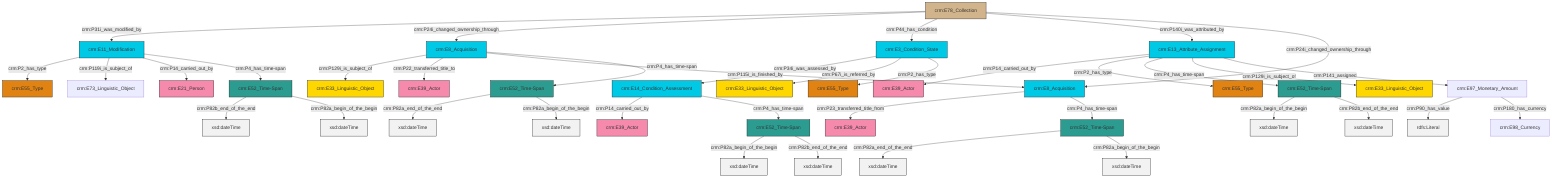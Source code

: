 graph TD
classDef Literal fill:#f2f2f2,stroke:#000000;
classDef CRM_Entity fill:#FFFFFF,stroke:#000000;
classDef Temporal_Entity fill:#00C9E6, stroke:#000000;
classDef Type fill:#E18312, stroke:#000000;
classDef Time-Span fill:#2C9C91, stroke:#000000;
classDef Appellation fill:#FFEB7F, stroke:#000000;
classDef Place fill:#008836, stroke:#000000;
classDef Persistent_Item fill:#B266B2, stroke:#000000;
classDef Conceptual_Object fill:#FFD700, stroke:#000000;
classDef Physical_Thing fill:#D2B48C, stroke:#000000;
classDef Actor fill:#f58aad, stroke:#000000;
classDef PC_Classes fill:#4ce600, stroke:#000000;
classDef Multi fill:#cccccc,stroke:#000000;

0["crm:E52_Time-Span"]:::Time-Span -->|crm:P82a_begin_of_the_begin| 1[xsd:dateTime]:::Literal
4["crm:E78_Collection"]:::Physical_Thing -->|crm:P31i_was_modified_by| 5["crm:E11_Modification"]:::Temporal_Entity
8["crm:E52_Time-Span"]:::Time-Span -->|crm:P82a_end_of_the_end| 9[xsd:dateTime]:::Literal
12["crm:E14_Condition_Assessment"]:::Temporal_Entity -->|crm:P14_carried_out_by| 13["crm:E39_Actor"]:::Actor
10["crm:E3_Condition_State"]:::Temporal_Entity -->|crm:P34i_was_assessed_by| 12["crm:E14_Condition_Assessment"]:::Temporal_Entity
19["crm:E13_Attribute_Assignment"]:::Temporal_Entity -->|crm:P14_carried_out_by| 20["crm:E39_Actor"]:::Actor
22["crm:E52_Time-Span"]:::Time-Span -->|crm:P82a_begin_of_the_begin| 23[xsd:dateTime]:::Literal
5["crm:E11_Modification"]:::Temporal_Entity -->|crm:P2_has_type| 26["crm:E55_Type"]:::Type
5["crm:E11_Modification"]:::Temporal_Entity -->|crm:P119i_is_subject_of| 30["crm:E73_Linguistic_Object"]:::Default
19["crm:E13_Attribute_Assignment"]:::Temporal_Entity -->|crm:P2_has_type| 31["crm:E55_Type"]:::Type
32["crm:E8_Acquisition"]:::Temporal_Entity -->|crm:P23_transferred_title_from| 24["crm:E39_Actor"]:::Actor
15["crm:E8_Acquisition"]:::Temporal_Entity -->|crm:P129i_is_subject_of| 33["crm:E33_Linguistic_Object"]:::Conceptual_Object
37["crm:E97_Monetary_Amount"]:::Default -->|crm:P90_has_value| 41[rdfs:Literal]:::Literal
15["crm:E8_Acquisition"]:::Temporal_Entity -->|crm:P22_transferred_title_to| 39["crm:E39_Actor"]:::Actor
2["crm:E52_Time-Span"]:::Time-Span -->|crm:P82b_end_of_the_end| 43[xsd:dateTime]:::Literal
6["crm:E52_Time-Span"]:::Time-Span -->|crm:P82a_end_of_the_end| 44[xsd:dateTime]:::Literal
19["crm:E13_Attribute_Assignment"]:::Temporal_Entity -->|crm:P4_has_time-span| 0["crm:E52_Time-Span"]:::Time-Span
32["crm:E8_Acquisition"]:::Temporal_Entity -->|crm:P4_has_time-span| 8["crm:E52_Time-Span"]:::Time-Span
10["crm:E3_Condition_State"]:::Temporal_Entity -->|crm:P67i_is_referred_by| 46["crm:E33_Linguistic_Object"]:::Conceptual_Object
19["crm:E13_Attribute_Assignment"]:::Temporal_Entity -->|crm:P129i_is_subject_of| 47["crm:E33_Linguistic_Object"]:::Conceptual_Object
19["crm:E13_Attribute_Assignment"]:::Temporal_Entity -->|crm:P141_assigned| 37["crm:E97_Monetary_Amount"]:::Default
4["crm:E78_Collection"]:::Physical_Thing -->|crm:P24i_changed_ownership_through| 15["crm:E8_Acquisition"]:::Temporal_Entity
4["crm:E78_Collection"]:::Physical_Thing -->|crm:P44_has_condition| 10["crm:E3_Condition_State"]:::Temporal_Entity
15["crm:E8_Acquisition"]:::Temporal_Entity -->|crm:P115i_is_finished_by| 32["crm:E8_Acquisition"]:::Temporal_Entity
2["crm:E52_Time-Span"]:::Time-Span -->|crm:P82a_begin_of_the_begin| 50[xsd:dateTime]:::Literal
5["crm:E11_Modification"]:::Temporal_Entity -->|crm:P14_carried_out_by| 17["crm:E21_Person"]:::Actor
15["crm:E8_Acquisition"]:::Temporal_Entity -->|crm:P4_has_time-span| 6["crm:E52_Time-Span"]:::Time-Span
6["crm:E52_Time-Span"]:::Time-Span -->|crm:P82a_begin_of_the_begin| 52[xsd:dateTime]:::Literal
37["crm:E97_Monetary_Amount"]:::Default -->|crm:P180_has_currency| 55["crm:E98_Currency"]:::Default
4["crm:E78_Collection"]:::Physical_Thing -->|crm:P140i_was_attributed_by| 19["crm:E13_Attribute_Assignment"]:::Temporal_Entity
5["crm:E11_Modification"]:::Temporal_Entity -->|crm:P4_has_time-span| 2["crm:E52_Time-Span"]:::Time-Span
12["crm:E14_Condition_Assessment"]:::Temporal_Entity -->|crm:P4_has_time-span| 22["crm:E52_Time-Span"]:::Time-Span
0["crm:E52_Time-Span"]:::Time-Span -->|crm:P82b_end_of_the_end| 59[xsd:dateTime]:::Literal
8["crm:E52_Time-Span"]:::Time-Span -->|crm:P82a_begin_of_the_begin| 60[xsd:dateTime]:::Literal
4["crm:E78_Collection"]:::Physical_Thing -->|crm:P24i_changed_ownership_through| 32["crm:E8_Acquisition"]:::Temporal_Entity
22["crm:E52_Time-Span"]:::Time-Span -->|crm:P82b_end_of_the_end| 61[xsd:dateTime]:::Literal
10["crm:E3_Condition_State"]:::Temporal_Entity -->|crm:P2_has_type| 27["crm:E55_Type"]:::Type